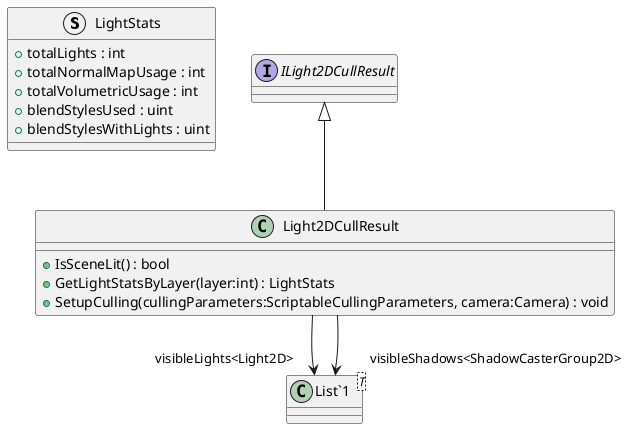 @startuml
struct LightStats {
    + totalLights : int
    + totalNormalMapUsage : int
    + totalVolumetricUsage : int
    + blendStylesUsed : uint
    + blendStylesWithLights : uint
}
interface ILight2DCullResult {
}
class Light2DCullResult {
    + IsSceneLit() : bool
    + GetLightStatsByLayer(layer:int) : LightStats
    + SetupCulling(cullingParameters:ScriptableCullingParameters, camera:Camera) : void
}
class "List`1"<T> {
}
ILight2DCullResult <|-- Light2DCullResult
Light2DCullResult --> "visibleLights<Light2D>" "List`1"
Light2DCullResult --> "visibleShadows<ShadowCasterGroup2D>" "List`1"
@enduml
